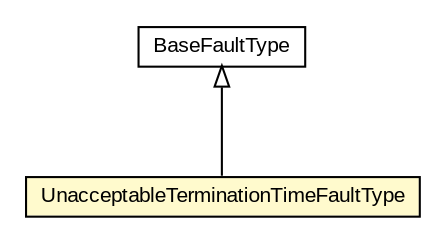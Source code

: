 #!/usr/local/bin/dot
#
# Class diagram 
# Generated by UMLGraph version R5_6-24-gf6e263 (http://www.umlgraph.org/)
#

digraph G {
	edge [fontname="arial",fontsize=10,labelfontname="arial",labelfontsize=10];
	node [fontname="arial",fontsize=10,shape=plaintext];
	nodesep=0.25;
	ranksep=0.5;
	// org.oasis_open.docs.wsn.b_2.UnacceptableTerminationTimeFaultType
	c1255990 [label=<<table title="org.oasis_open.docs.wsn.b_2.UnacceptableTerminationTimeFaultType" border="0" cellborder="1" cellspacing="0" cellpadding="2" port="p" bgcolor="lemonChiffon" href="./UnacceptableTerminationTimeFaultType.html">
		<tr><td><table border="0" cellspacing="0" cellpadding="1">
<tr><td align="center" balign="center"> UnacceptableTerminationTimeFaultType </td></tr>
		</table></td></tr>
		</table>>, URL="./UnacceptableTerminationTimeFaultType.html", fontname="arial", fontcolor="black", fontsize=10.0];
	// org.oasis_open.docs.wsrf.bf_2.BaseFaultType
	c1256049 [label=<<table title="org.oasis_open.docs.wsrf.bf_2.BaseFaultType" border="0" cellborder="1" cellspacing="0" cellpadding="2" port="p" href="../../wsrf/bf_2/BaseFaultType.html">
		<tr><td><table border="0" cellspacing="0" cellpadding="1">
<tr><td align="center" balign="center"> BaseFaultType </td></tr>
		</table></td></tr>
		</table>>, URL="../../wsrf/bf_2/BaseFaultType.html", fontname="arial", fontcolor="black", fontsize=10.0];
	//org.oasis_open.docs.wsn.b_2.UnacceptableTerminationTimeFaultType extends org.oasis_open.docs.wsrf.bf_2.BaseFaultType
	c1256049:p -> c1255990:p [dir=back,arrowtail=empty];
}

